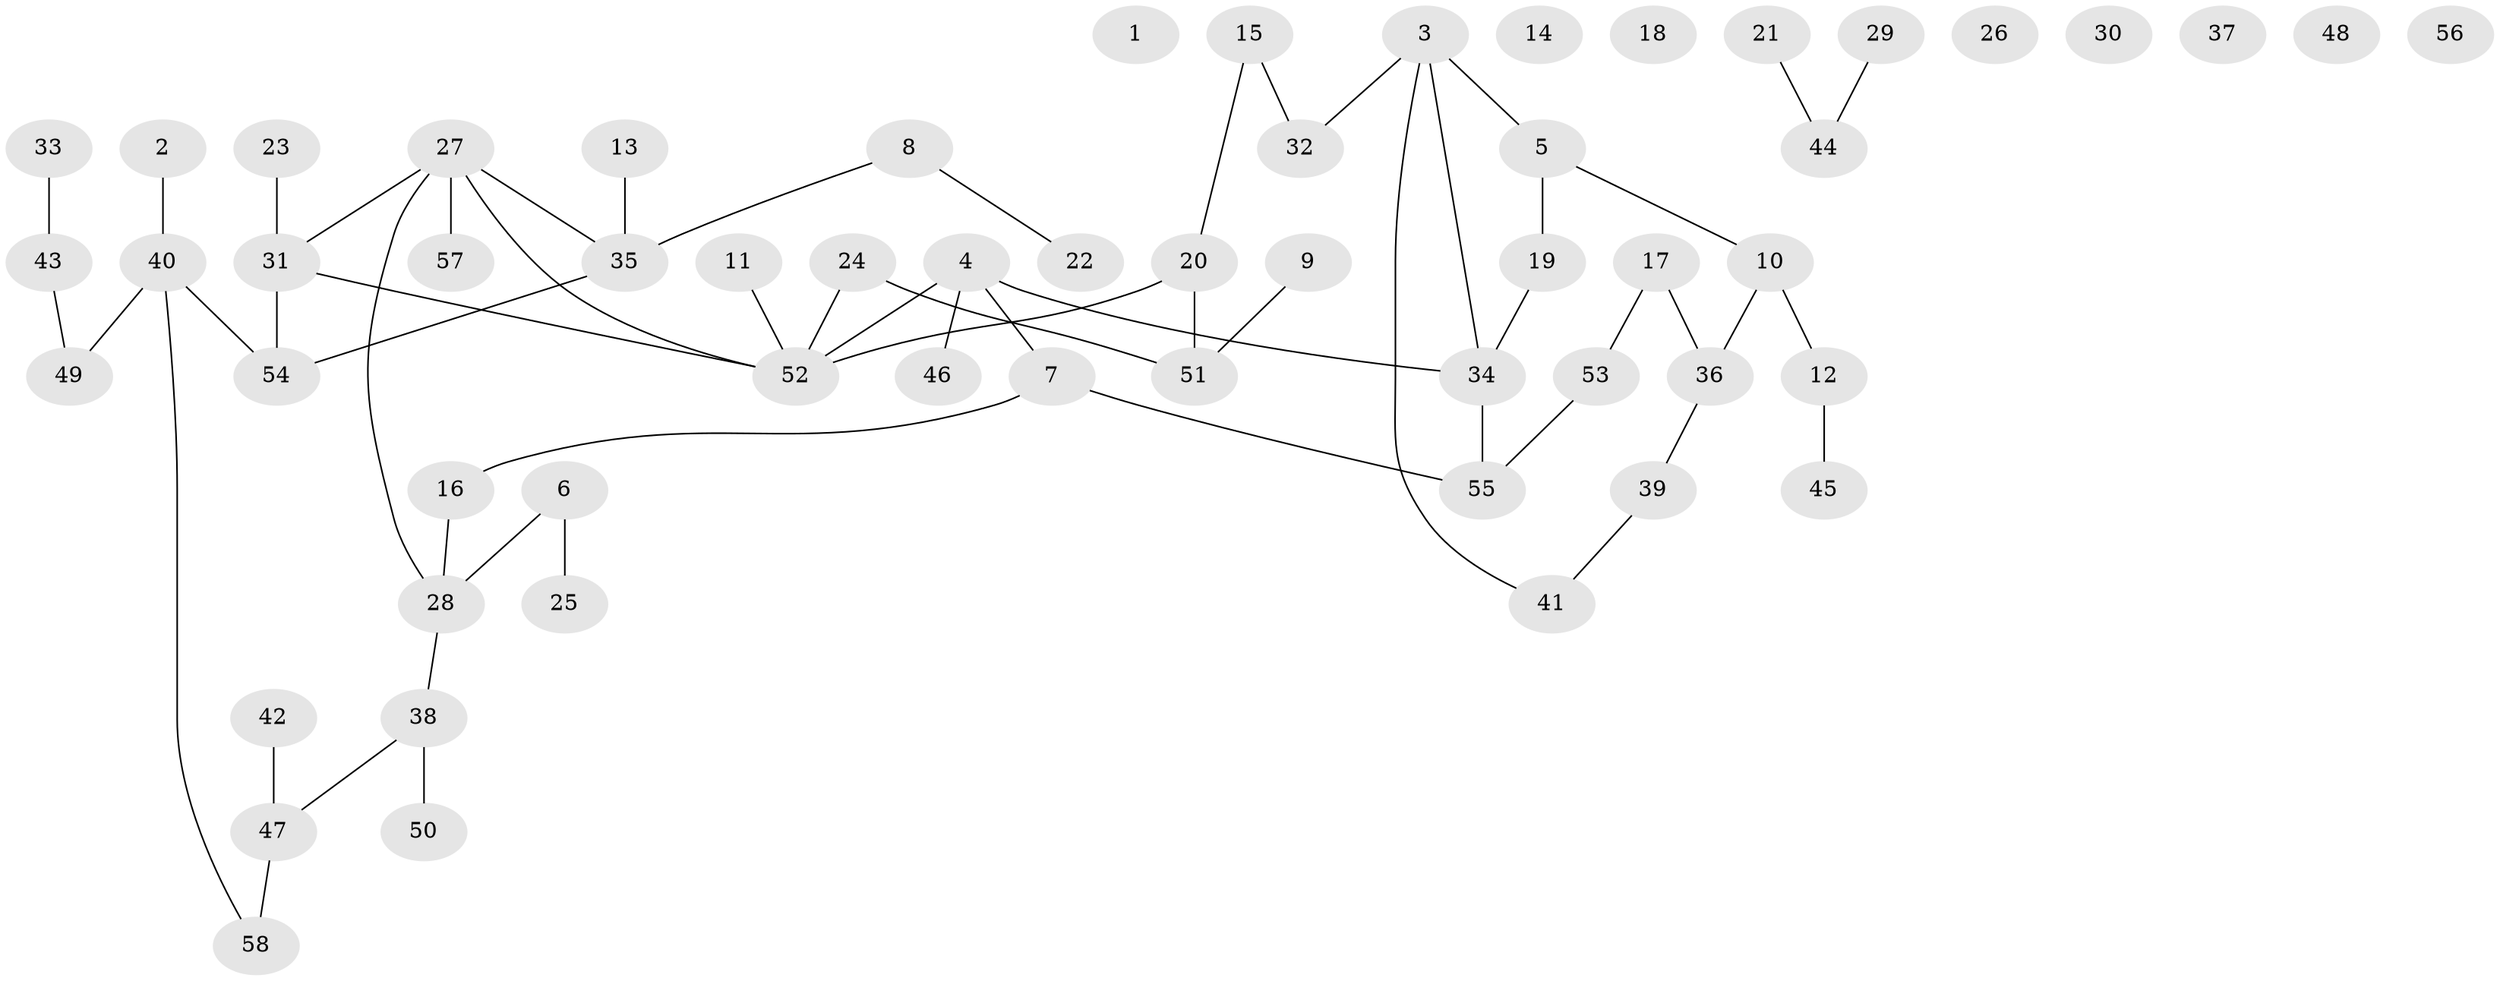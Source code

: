 // Generated by graph-tools (version 1.1) at 2025/00/03/09/25 03:00:42]
// undirected, 58 vertices, 58 edges
graph export_dot {
graph [start="1"]
  node [color=gray90,style=filled];
  1;
  2;
  3;
  4;
  5;
  6;
  7;
  8;
  9;
  10;
  11;
  12;
  13;
  14;
  15;
  16;
  17;
  18;
  19;
  20;
  21;
  22;
  23;
  24;
  25;
  26;
  27;
  28;
  29;
  30;
  31;
  32;
  33;
  34;
  35;
  36;
  37;
  38;
  39;
  40;
  41;
  42;
  43;
  44;
  45;
  46;
  47;
  48;
  49;
  50;
  51;
  52;
  53;
  54;
  55;
  56;
  57;
  58;
  2 -- 40;
  3 -- 5;
  3 -- 32;
  3 -- 34;
  3 -- 41;
  4 -- 7;
  4 -- 34;
  4 -- 46;
  4 -- 52;
  5 -- 10;
  5 -- 19;
  6 -- 25;
  6 -- 28;
  7 -- 16;
  7 -- 55;
  8 -- 22;
  8 -- 35;
  9 -- 51;
  10 -- 12;
  10 -- 36;
  11 -- 52;
  12 -- 45;
  13 -- 35;
  15 -- 20;
  15 -- 32;
  16 -- 28;
  17 -- 36;
  17 -- 53;
  19 -- 34;
  20 -- 51;
  20 -- 52;
  21 -- 44;
  23 -- 31;
  24 -- 51;
  24 -- 52;
  27 -- 28;
  27 -- 31;
  27 -- 35;
  27 -- 52;
  27 -- 57;
  28 -- 38;
  29 -- 44;
  31 -- 52;
  31 -- 54;
  33 -- 43;
  34 -- 55;
  35 -- 54;
  36 -- 39;
  38 -- 47;
  38 -- 50;
  39 -- 41;
  40 -- 49;
  40 -- 54;
  40 -- 58;
  42 -- 47;
  43 -- 49;
  47 -- 58;
  53 -- 55;
}
